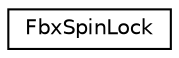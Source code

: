 digraph "クラス階層図"
{
  edge [fontname="Helvetica",fontsize="10",labelfontname="Helvetica",labelfontsize="10"];
  node [fontname="Helvetica",fontsize="10",shape=record];
  rankdir="LR";
  Node0 [label="FbxSpinLock",height=0.2,width=0.4,color="black", fillcolor="white", style="filled",URL="$class_fbx_spin_lock.html"];
}
